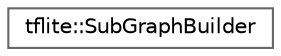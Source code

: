 digraph "Graphical Class Hierarchy"
{
 // LATEX_PDF_SIZE
  bgcolor="transparent";
  edge [fontname=Helvetica,fontsize=10,labelfontname=Helvetica,labelfontsize=10];
  node [fontname=Helvetica,fontsize=10,shape=box,height=0.2,width=0.4];
  rankdir="LR";
  Node0 [id="Node000000",label="tflite::SubGraphBuilder",height=0.2,width=0.4,color="grey40", fillcolor="white", style="filled",URL="$structtflite_1_1_sub_graph_builder.html",tooltip=" "];
}
